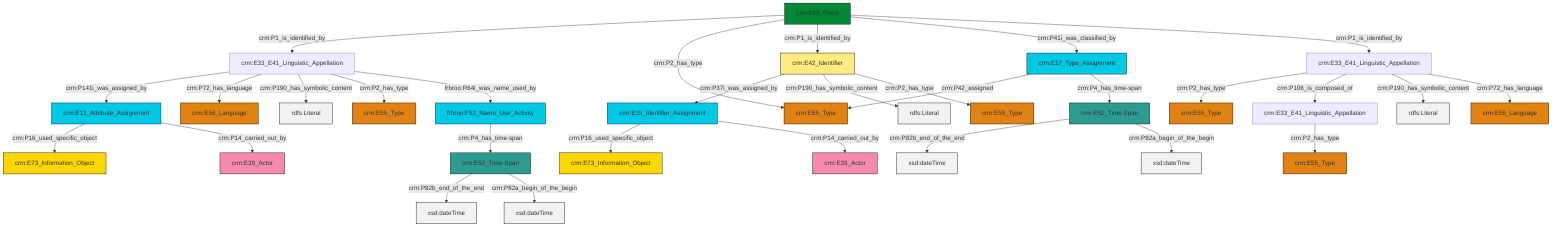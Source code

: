 graph TD
classDef Literal fill:#f2f2f2,stroke:#000000;
classDef CRM_Entity fill:#FFFFFF,stroke:#000000;
classDef Temporal_Entity fill:#00C9E6, stroke:#000000;
classDef Type fill:#E18312, stroke:#000000;
classDef Time-Span fill:#2C9C91, stroke:#000000;
classDef Appellation fill:#FFEB7F, stroke:#000000;
classDef Place fill:#008836, stroke:#000000;
classDef Persistent_Item fill:#B266B2, stroke:#000000;
classDef Conceptual_Object fill:#FFD700, stroke:#000000;
classDef Physical_Thing fill:#D2B48C, stroke:#000000;
classDef Actor fill:#f58aad, stroke:#000000;
classDef PC_Classes fill:#4ce600, stroke:#000000;
classDef Multi fill:#cccccc,stroke:#000000;

4["crm:E13_Attribute_Assignment"]:::Temporal_Entity -->|crm:P16_used_specific_object| 5["crm:E73_Information_Object"]:::Conceptual_Object
8["crm:E15_Identifier_Assignment"]:::Temporal_Entity -->|crm:P16_used_specific_object| 2["crm:E73_Information_Object"]:::Conceptual_Object
13["crm:E33_E41_Linguistic_Appellation"]:::Default -->|crm:P2_has_type| 14["crm:E55_Type"]:::Type
15["crm:E33_E41_Linguistic_Appellation"]:::Default -->|crm:P141i_was_assigned_by| 4["crm:E13_Attribute_Assignment"]:::Temporal_Entity
15["crm:E33_E41_Linguistic_Appellation"]:::Default -->|crm:P72_has_language| 0["crm:E56_Language"]:::Type
16["crm:E52_Time-Span"]:::Time-Span -->|crm:P82b_end_of_the_end| 17[xsd:dateTime]:::Literal
19["crm:E42_Identifier"]:::Appellation -->|crm:P37i_was_assigned_by| 8["crm:E15_Identifier_Assignment"]:::Temporal_Entity
20["crm:E52_Time-Span"]:::Time-Span -->|crm:P82b_end_of_the_end| 21[xsd:dateTime]:::Literal
22["crm:E53_Place"]:::Place -->|crm:P1_is_identified_by| 15["crm:E33_E41_Linguistic_Appellation"]:::Default
13["crm:E33_E41_Linguistic_Appellation"]:::Default -->|crm:P106_is_composed_of| 29["crm:E33_E41_Linguistic_Appellation"]:::Default
22["crm:E53_Place"]:::Place -->|crm:P2_has_type| 30["crm:E55_Type"]:::Type
15["crm:E33_E41_Linguistic_Appellation"]:::Default -->|crm:P190_has_symbolic_content| 31[rdfs:Literal]:::Literal
19["crm:E42_Identifier"]:::Appellation -->|crm:P190_has_symbolic_content| 32[rdfs:Literal]:::Literal
6["frbroo:F52_Name_Use_Activity"]:::Temporal_Entity -->|crm:P4_has_time-span| 16["crm:E52_Time-Span"]:::Time-Span
4["crm:E13_Attribute_Assignment"]:::Temporal_Entity -->|crm:P14_carried_out_by| 11["crm:E39_Actor"]:::Actor
16["crm:E52_Time-Span"]:::Time-Span -->|crm:P82a_begin_of_the_begin| 33[xsd:dateTime]:::Literal
26["crm:E17_Type_Assignment"]:::Temporal_Entity -->|crm:P42_assigned| 30["crm:E55_Type"]:::Type
13["crm:E33_E41_Linguistic_Appellation"]:::Default -->|crm:P190_has_symbolic_content| 37[rdfs:Literal]:::Literal
20["crm:E52_Time-Span"]:::Time-Span -->|crm:P82a_begin_of_the_begin| 38[xsd:dateTime]:::Literal
22["crm:E53_Place"]:::Place -->|crm:P1_is_identified_by| 19["crm:E42_Identifier"]:::Appellation
19["crm:E42_Identifier"]:::Appellation -->|crm:P2_has_type| 41["crm:E55_Type"]:::Type
13["crm:E33_E41_Linguistic_Appellation"]:::Default -->|crm:P72_has_language| 35["crm:E56_Language"]:::Type
29["crm:E33_E41_Linguistic_Appellation"]:::Default -->|crm:P2_has_type| 23["crm:E55_Type"]:::Type
26["crm:E17_Type_Assignment"]:::Temporal_Entity -->|crm:P4_has_time-span| 20["crm:E52_Time-Span"]:::Time-Span
15["crm:E33_E41_Linguistic_Appellation"]:::Default -->|crm:P2_has_type| 9["crm:E55_Type"]:::Type
22["crm:E53_Place"]:::Place -->|crm:P41i_was_classified_by| 26["crm:E17_Type_Assignment"]:::Temporal_Entity
22["crm:E53_Place"]:::Place -->|crm:P1_is_identified_by| 13["crm:E33_E41_Linguistic_Appellation"]:::Default
15["crm:E33_E41_Linguistic_Appellation"]:::Default -->|frbroo:R64i_was_name_used_by| 6["frbroo:F52_Name_Use_Activity"]:::Temporal_Entity
8["crm:E15_Identifier_Assignment"]:::Temporal_Entity -->|crm:P14_carried_out_by| 51["crm:E39_Actor"]:::Actor